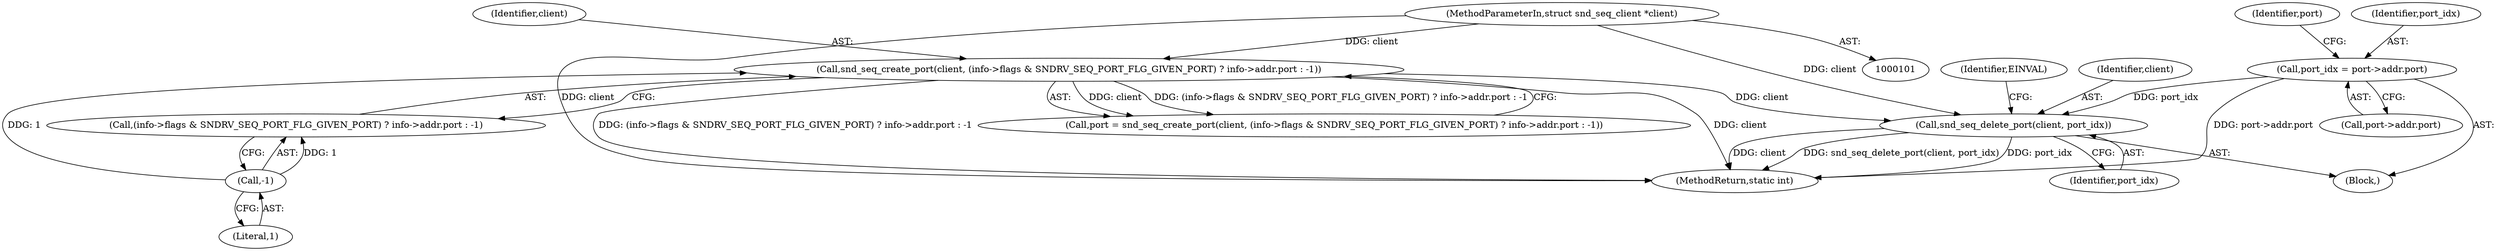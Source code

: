 digraph "0_linux_71105998845fb012937332fe2e806d443c09e026@API" {
"1000169" [label="(Call,snd_seq_delete_port(client, port_idx))"];
"1000127" [label="(Call,snd_seq_create_port(client, (info->flags & SNDRV_SEQ_PORT_FLG_GIVEN_PORT) ? info->addr.port : -1))"];
"1000102" [label="(MethodParameterIn,struct snd_seq_client *client)"];
"1000140" [label="(Call,-1)"];
"1000160" [label="(Call,port_idx = port->addr.port)"];
"1000284" [label="(MethodReturn,static int)"];
"1000102" [label="(MethodParameterIn,struct snd_seq_client *client)"];
"1000161" [label="(Identifier,port_idx)"];
"1000170" [label="(Identifier,client)"];
"1000162" [label="(Call,port->addr.port)"];
"1000168" [label="(Identifier,port)"];
"1000169" [label="(Call,snd_seq_delete_port(client, port_idx))"];
"1000128" [label="(Identifier,client)"];
"1000129" [label="(Call,(info->flags & SNDRV_SEQ_PORT_FLG_GIVEN_PORT) ? info->addr.port : -1)"];
"1000171" [label="(Identifier,port_idx)"];
"1000174" [label="(Identifier,EINVAL)"];
"1000159" [label="(Block,)"];
"1000141" [label="(Literal,1)"];
"1000127" [label="(Call,snd_seq_create_port(client, (info->flags & SNDRV_SEQ_PORT_FLG_GIVEN_PORT) ? info->addr.port : -1))"];
"1000140" [label="(Call,-1)"];
"1000160" [label="(Call,port_idx = port->addr.port)"];
"1000125" [label="(Call,port = snd_seq_create_port(client, (info->flags & SNDRV_SEQ_PORT_FLG_GIVEN_PORT) ? info->addr.port : -1))"];
"1000169" -> "1000159"  [label="AST: "];
"1000169" -> "1000171"  [label="CFG: "];
"1000170" -> "1000169"  [label="AST: "];
"1000171" -> "1000169"  [label="AST: "];
"1000174" -> "1000169"  [label="CFG: "];
"1000169" -> "1000284"  [label="DDG: snd_seq_delete_port(client, port_idx)"];
"1000169" -> "1000284"  [label="DDG: port_idx"];
"1000169" -> "1000284"  [label="DDG: client"];
"1000127" -> "1000169"  [label="DDG: client"];
"1000102" -> "1000169"  [label="DDG: client"];
"1000160" -> "1000169"  [label="DDG: port_idx"];
"1000127" -> "1000125"  [label="AST: "];
"1000127" -> "1000129"  [label="CFG: "];
"1000128" -> "1000127"  [label="AST: "];
"1000129" -> "1000127"  [label="AST: "];
"1000125" -> "1000127"  [label="CFG: "];
"1000127" -> "1000284"  [label="DDG: (info->flags & SNDRV_SEQ_PORT_FLG_GIVEN_PORT) ? info->addr.port : -1"];
"1000127" -> "1000284"  [label="DDG: client"];
"1000127" -> "1000125"  [label="DDG: client"];
"1000127" -> "1000125"  [label="DDG: (info->flags & SNDRV_SEQ_PORT_FLG_GIVEN_PORT) ? info->addr.port : -1"];
"1000102" -> "1000127"  [label="DDG: client"];
"1000140" -> "1000127"  [label="DDG: 1"];
"1000102" -> "1000101"  [label="AST: "];
"1000102" -> "1000284"  [label="DDG: client"];
"1000140" -> "1000129"  [label="AST: "];
"1000140" -> "1000141"  [label="CFG: "];
"1000141" -> "1000140"  [label="AST: "];
"1000129" -> "1000140"  [label="CFG: "];
"1000140" -> "1000129"  [label="DDG: 1"];
"1000160" -> "1000159"  [label="AST: "];
"1000160" -> "1000162"  [label="CFG: "];
"1000161" -> "1000160"  [label="AST: "];
"1000162" -> "1000160"  [label="AST: "];
"1000168" -> "1000160"  [label="CFG: "];
"1000160" -> "1000284"  [label="DDG: port->addr.port"];
}

